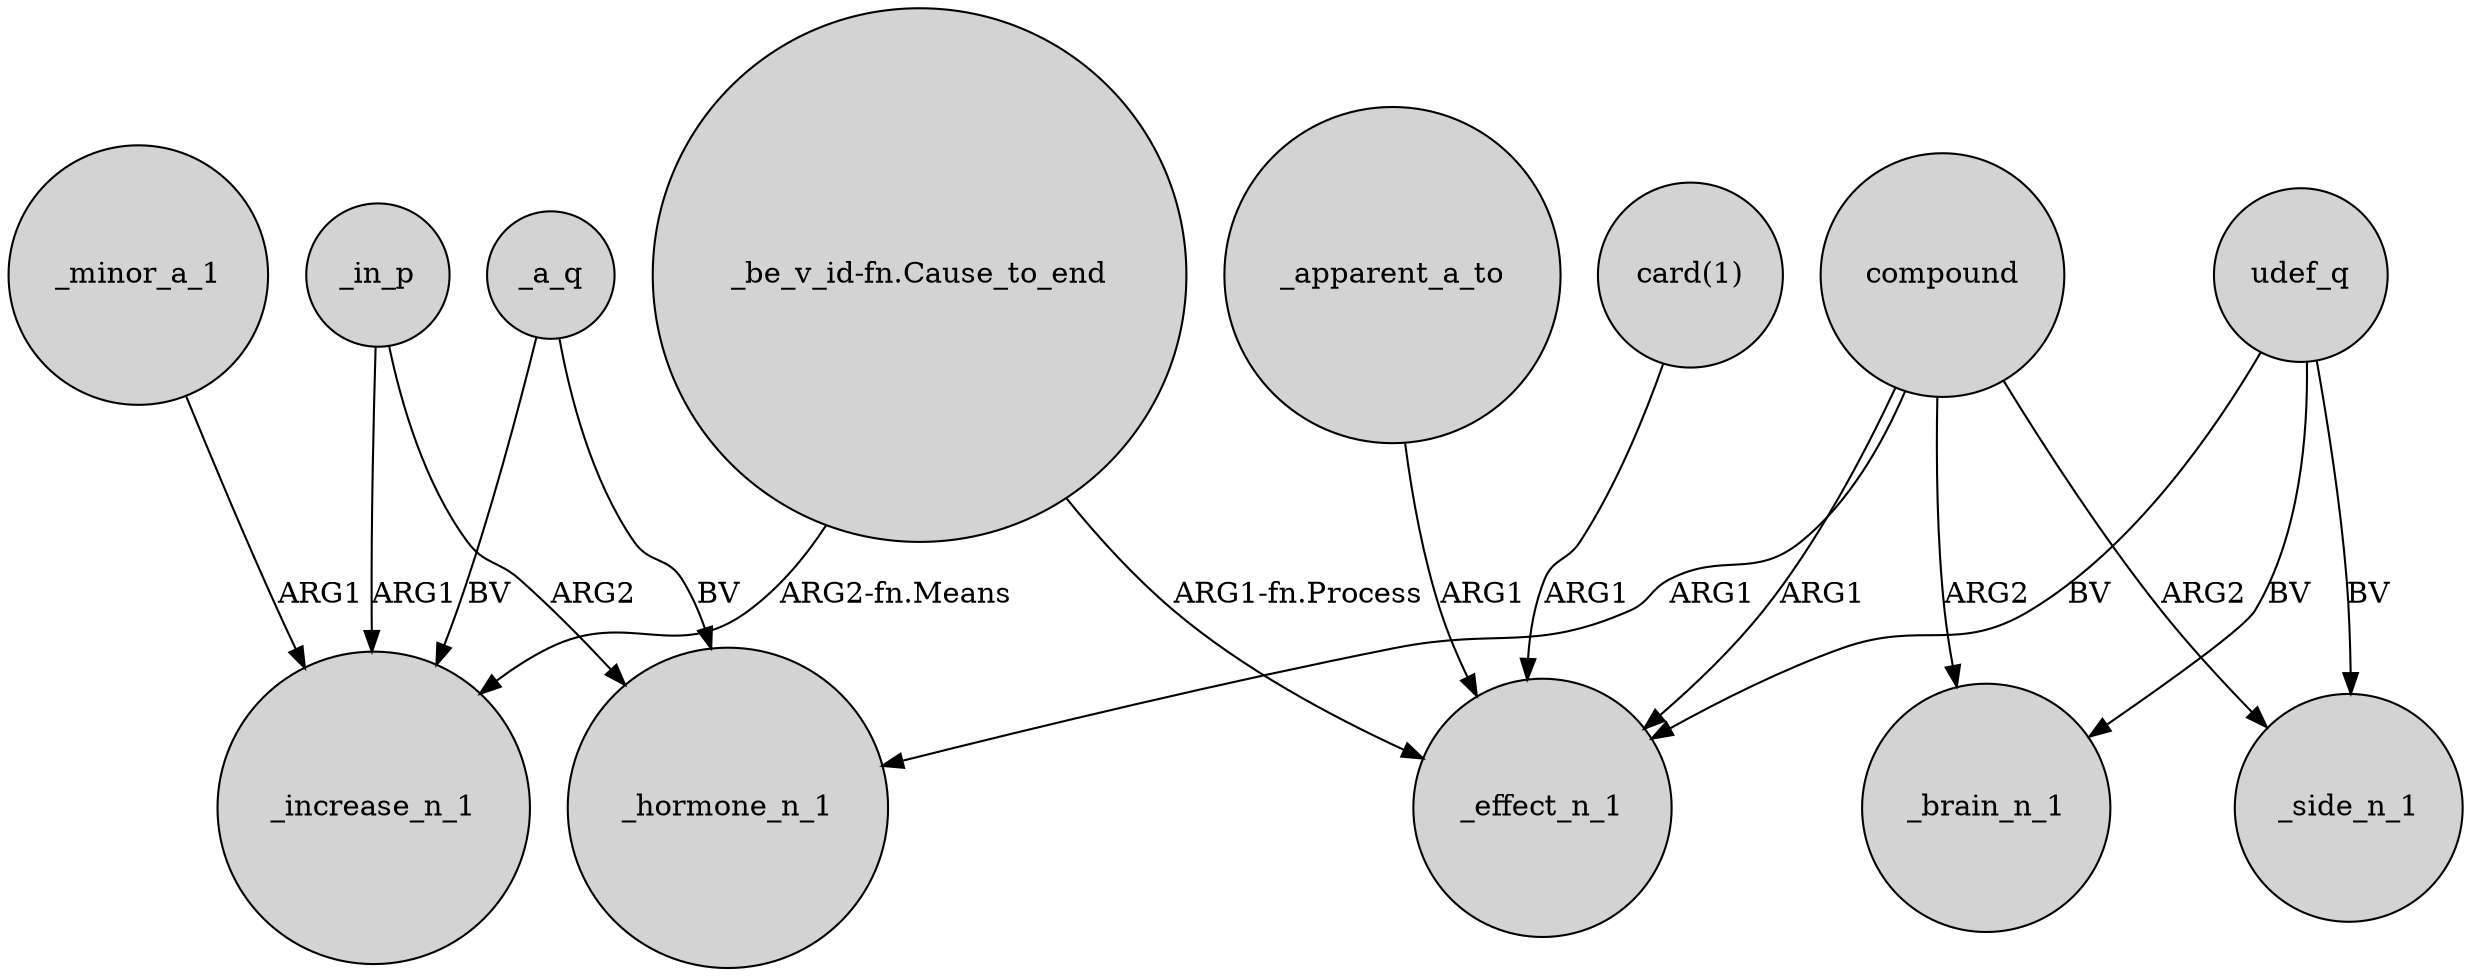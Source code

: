 digraph {
	node [shape=circle style=filled]
	_minor_a_1 -> _increase_n_1 [label=ARG1]
	"card(1)" -> _effect_n_1 [label=ARG1]
	compound -> _side_n_1 [label=ARG2]
	compound -> _brain_n_1 [label=ARG2]
	compound -> _hormone_n_1 [label=ARG1]
	_apparent_a_to -> _effect_n_1 [label=ARG1]
	udef_q -> _brain_n_1 [label=BV]
	compound -> _effect_n_1 [label=ARG1]
	"_be_v_id-fn.Cause_to_end" -> _increase_n_1 [label="ARG2-fn.Means"]
	_a_q -> _hormone_n_1 [label=BV]
	_in_p -> _hormone_n_1 [label=ARG2]
	udef_q -> _side_n_1 [label=BV]
	udef_q -> _effect_n_1 [label=BV]
	_in_p -> _increase_n_1 [label=ARG1]
	"_be_v_id-fn.Cause_to_end" -> _effect_n_1 [label="ARG1-fn.Process"]
	_a_q -> _increase_n_1 [label=BV]
}
